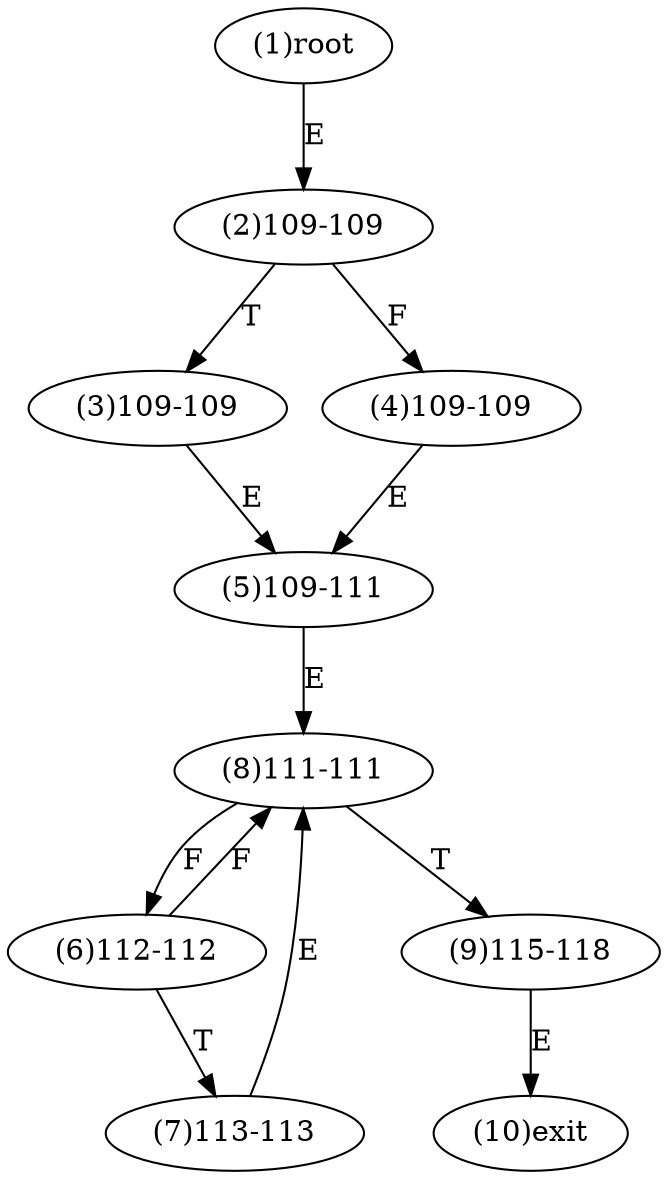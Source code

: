 digraph "" { 
1[ label="(1)root"];
2[ label="(2)109-109"];
3[ label="(3)109-109"];
4[ label="(4)109-109"];
5[ label="(5)109-111"];
6[ label="(6)112-112"];
7[ label="(7)113-113"];
8[ label="(8)111-111"];
9[ label="(9)115-118"];
10[ label="(10)exit"];
1->2[ label="E"];
2->4[ label="F"];
2->3[ label="T"];
3->5[ label="E"];
4->5[ label="E"];
5->8[ label="E"];
6->8[ label="F"];
6->7[ label="T"];
7->8[ label="E"];
8->6[ label="F"];
8->9[ label="T"];
9->10[ label="E"];
}